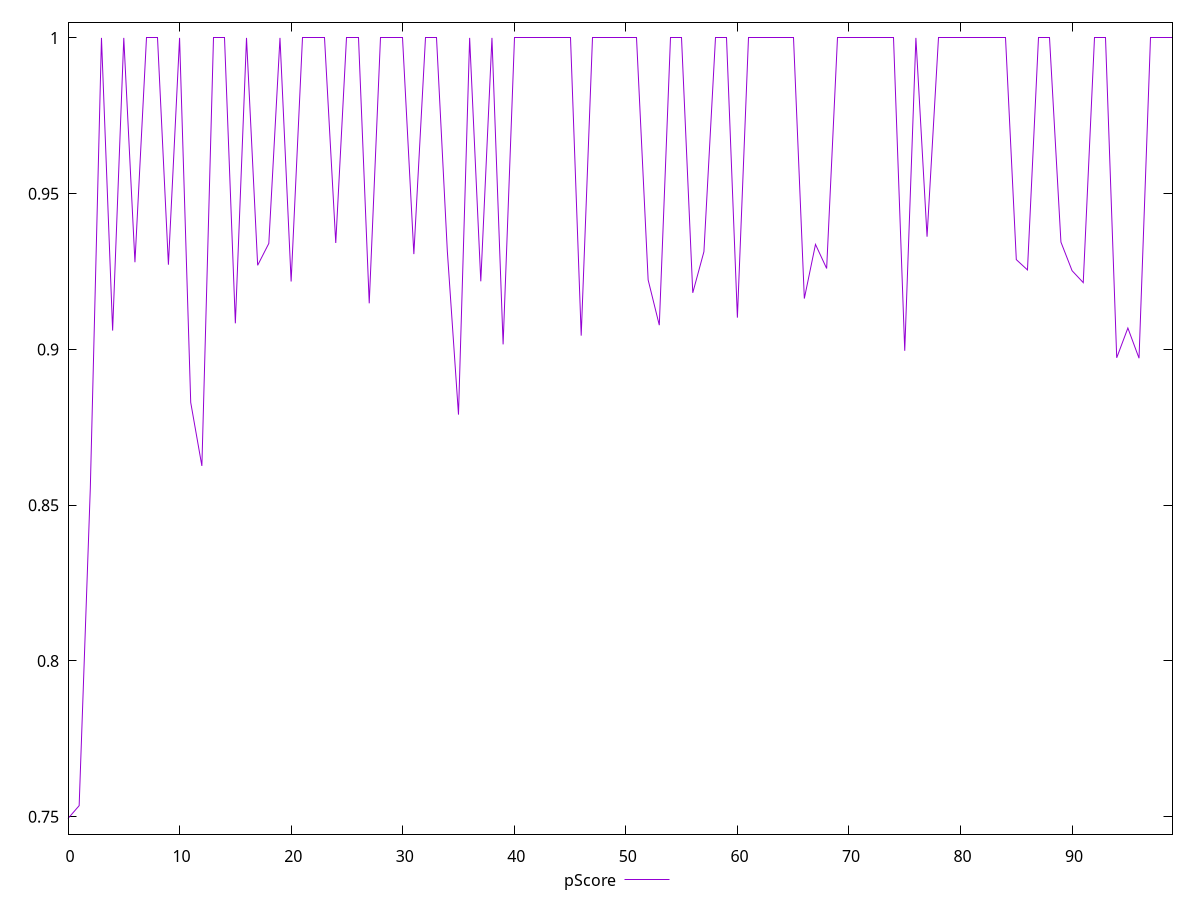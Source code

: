 reset

$pScore <<EOF
0 0.7494127779536777
1 0.7535416670640309
2 0.8555058332284291
3 1
4 0.9060416666666666
5 1
6 0.9279908335208893
7 1
8 1
9 0.9271891661485037
10 1
11 0.8829708329836528
12 0.8626008331775665
13 1
14 1
15 0.9083758334318797
16 1
17 0.9270008329550425
18 0.9340299999713898
19 1
20 0.9217958335081736
21 1
22 1
23 1
24 0.934166667064031
25 1
26 1
27 0.9147958330313365
28 1
29 1
30 1
31 0.930594166914622
32 1
33 1
34 0.9315900003910065
35 0.8790716663996379
36 1
37 0.9218550002574921
38 1
39 0.9016233332951864
40 1
41 1
42 1
43 1
44 1
45 1
46 0.9044133333365123
47 1
48 1
49 1
50 1
51 1
52 0.922315833568573
53 0.9077850000063579
54 1
55 1
56 0.9181683333714803
57 0.9313783331712087
58 1
59 1
60 0.9102025000254313
61 1
62 1
63 1
64 1
65 1
66 0.9163299997647604
67 0.9337108333905538
68 0.9259850001335144
69 1
70 1
71 1
72 1
73 1
74 1
75 0.8995550000667571
76 1
77 0.9361733337243398
78 1
79 1
80 1
81 1
82 1
83 1
84 1
85 0.9288216666380564
86 0.925520832935969
87 1
88 1
89 0.9344549997647603
90 0.9252650002638498
91 0.9214433336257934
92 1
93 1
94 0.8973091665903727
95 0.9068666668732961
96 0.8971783332029979
97 1
98 1
99 1
EOF

set key outside below
set xrange [0:99]
set yrange [0.7444010335127512:1.0050117444409263]
set trange [0.7444010335127512:1.0050117444409263]
set terminal svg size 640, 500 enhanced background rgb 'white'
set output "report_00019_2021-02-10T18-14-37.922Z//uses-rel-preconnect/samples/pages+cached+noadtech+nomedia+nocss/pScore/values.svg"

plot $pScore title "pScore" with line

reset
